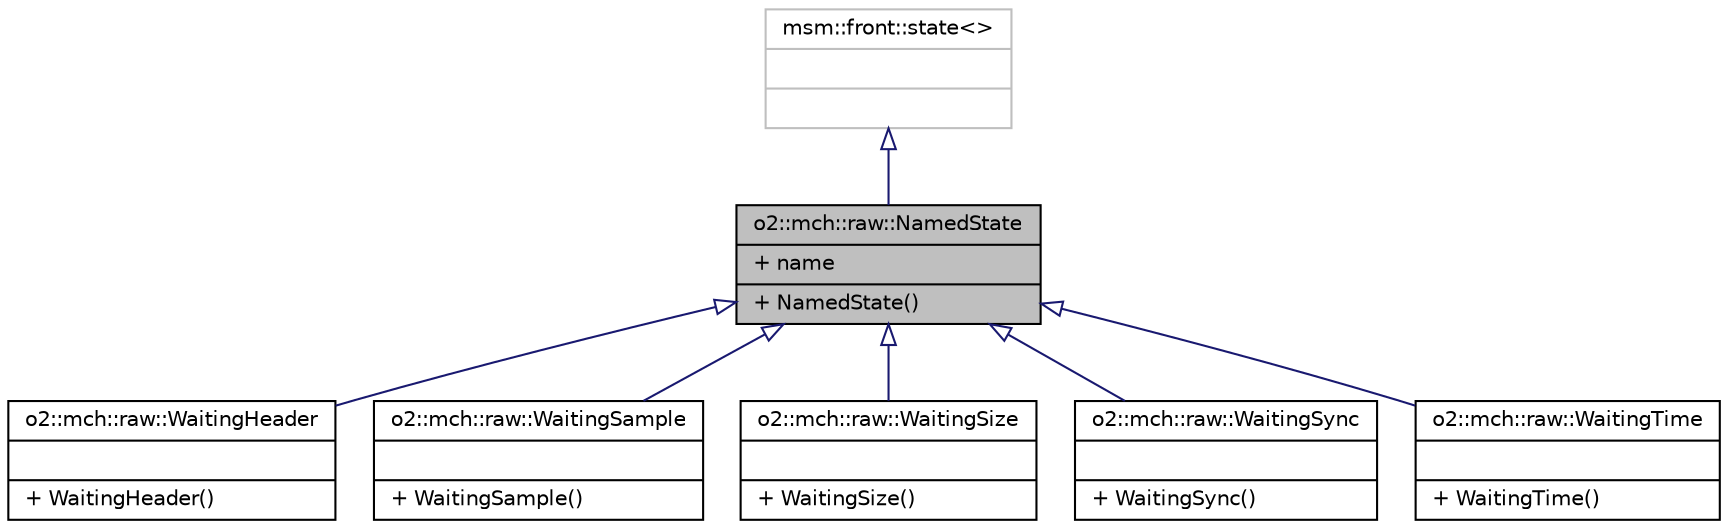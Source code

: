 digraph "o2::mch::raw::NamedState"
{
 // INTERACTIVE_SVG=YES
  bgcolor="transparent";
  edge [fontname="Helvetica",fontsize="10",labelfontname="Helvetica",labelfontsize="10"];
  node [fontname="Helvetica",fontsize="10",shape=record];
  Node0 [label="{o2::mch::raw::NamedState\n|+ name\l|+ NamedState()\l}",height=0.2,width=0.4,color="black", fillcolor="grey75", style="filled", fontcolor="black"];
  Node1 -> Node0 [dir="back",color="midnightblue",fontsize="10",style="solid",arrowtail="onormal",fontname="Helvetica"];
  Node1 [label="{msm::front::state\<\>\n||}",height=0.2,width=0.4,color="grey75"];
  Node0 -> Node2 [dir="back",color="midnightblue",fontsize="10",style="solid",arrowtail="onormal",fontname="Helvetica"];
  Node2 [label="{o2::mch::raw::WaitingHeader\n||+ WaitingHeader()\l}",height=0.2,width=0.4,color="black",URL="$d8/d68/structo2_1_1mch_1_1raw_1_1WaitingHeader.html"];
  Node0 -> Node3 [dir="back",color="midnightblue",fontsize="10",style="solid",arrowtail="onormal",fontname="Helvetica"];
  Node3 [label="{o2::mch::raw::WaitingSample\n||+ WaitingSample()\l}",height=0.2,width=0.4,color="black",URL="$d1/dc8/structo2_1_1mch_1_1raw_1_1WaitingSample.html"];
  Node0 -> Node4 [dir="back",color="midnightblue",fontsize="10",style="solid",arrowtail="onormal",fontname="Helvetica"];
  Node4 [label="{o2::mch::raw::WaitingSize\n||+ WaitingSize()\l}",height=0.2,width=0.4,color="black",URL="$dd/d9d/structo2_1_1mch_1_1raw_1_1WaitingSize.html"];
  Node0 -> Node5 [dir="back",color="midnightblue",fontsize="10",style="solid",arrowtail="onormal",fontname="Helvetica"];
  Node5 [label="{o2::mch::raw::WaitingSync\n||+ WaitingSync()\l}",height=0.2,width=0.4,color="black",URL="$d7/dfe/structo2_1_1mch_1_1raw_1_1WaitingSync.html"];
  Node0 -> Node6 [dir="back",color="midnightblue",fontsize="10",style="solid",arrowtail="onormal",fontname="Helvetica"];
  Node6 [label="{o2::mch::raw::WaitingTime\n||+ WaitingTime()\l}",height=0.2,width=0.4,color="black",URL="$d7/df3/structo2_1_1mch_1_1raw_1_1WaitingTime.html"];
}
